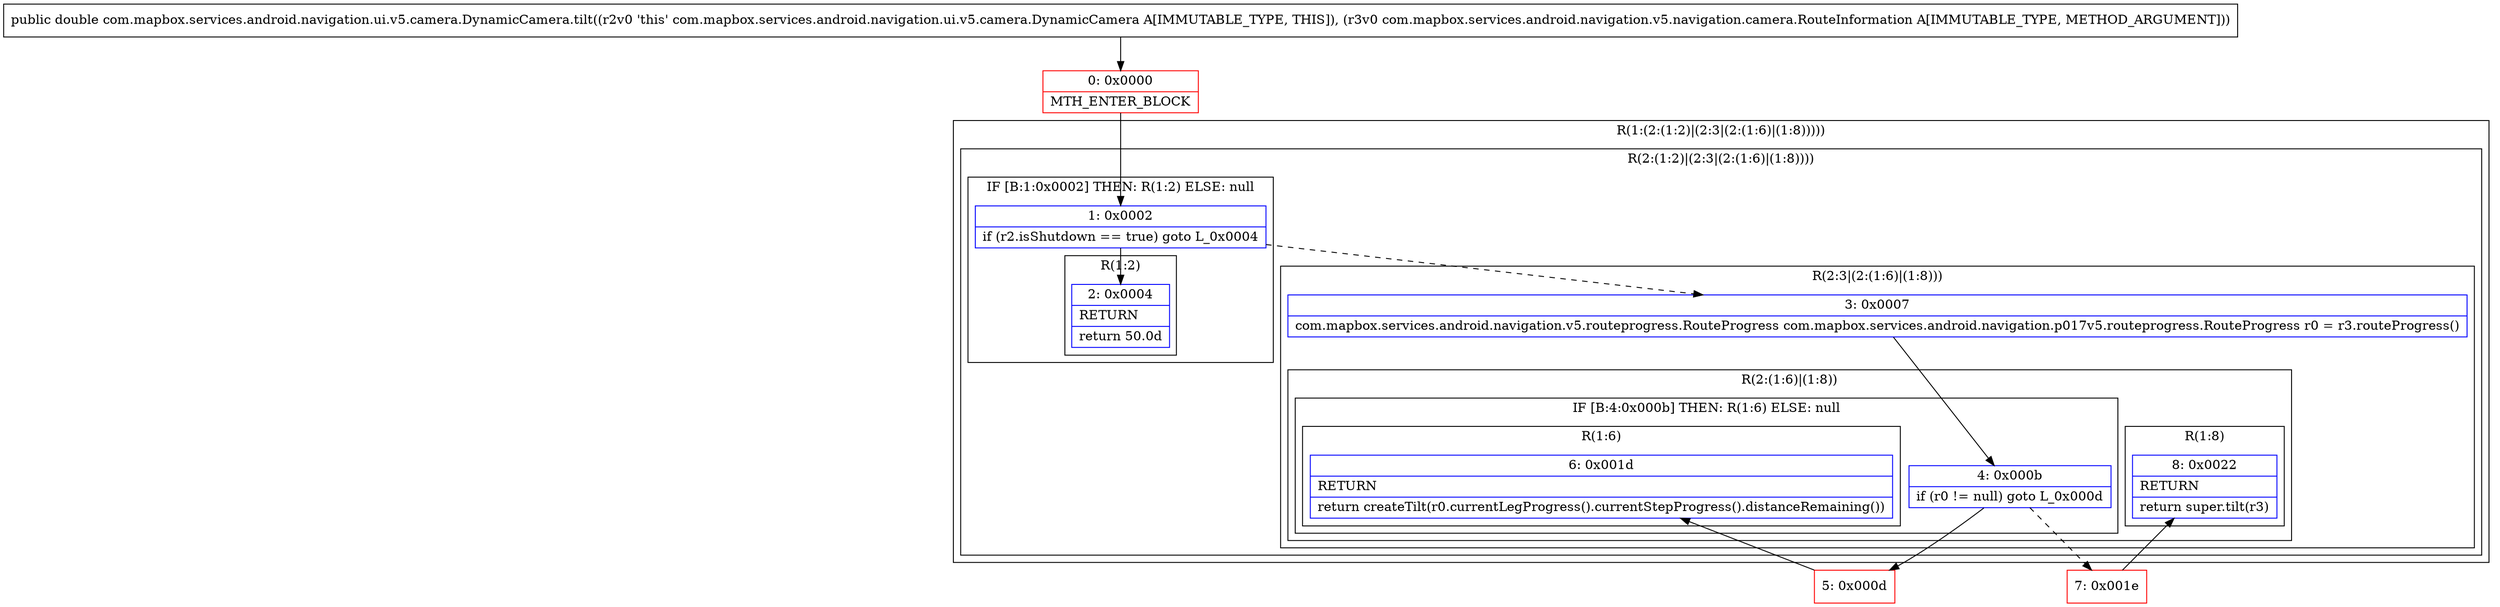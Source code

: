 digraph "CFG forcom.mapbox.services.android.navigation.ui.v5.camera.DynamicCamera.tilt(Lcom\/mapbox\/services\/android\/navigation\/v5\/navigation\/camera\/RouteInformation;)D" {
subgraph cluster_Region_1493476896 {
label = "R(1:(2:(1:2)|(2:3|(2:(1:6)|(1:8)))))";
node [shape=record,color=blue];
subgraph cluster_Region_666622293 {
label = "R(2:(1:2)|(2:3|(2:(1:6)|(1:8))))";
node [shape=record,color=blue];
subgraph cluster_IfRegion_1935086870 {
label = "IF [B:1:0x0002] THEN: R(1:2) ELSE: null";
node [shape=record,color=blue];
Node_1 [shape=record,label="{1\:\ 0x0002|if (r2.isShutdown == true) goto L_0x0004\l}"];
subgraph cluster_Region_894651359 {
label = "R(1:2)";
node [shape=record,color=blue];
Node_2 [shape=record,label="{2\:\ 0x0004|RETURN\l|return 50.0d\l}"];
}
}
subgraph cluster_Region_855928108 {
label = "R(2:3|(2:(1:6)|(1:8)))";
node [shape=record,color=blue];
Node_3 [shape=record,label="{3\:\ 0x0007|com.mapbox.services.android.navigation.v5.routeprogress.RouteProgress com.mapbox.services.android.navigation.p017v5.routeprogress.RouteProgress r0 = r3.routeProgress()\l}"];
subgraph cluster_Region_1234882291 {
label = "R(2:(1:6)|(1:8))";
node [shape=record,color=blue];
subgraph cluster_IfRegion_1864850295 {
label = "IF [B:4:0x000b] THEN: R(1:6) ELSE: null";
node [shape=record,color=blue];
Node_4 [shape=record,label="{4\:\ 0x000b|if (r0 != null) goto L_0x000d\l}"];
subgraph cluster_Region_291208044 {
label = "R(1:6)";
node [shape=record,color=blue];
Node_6 [shape=record,label="{6\:\ 0x001d|RETURN\l|return createTilt(r0.currentLegProgress().currentStepProgress().distanceRemaining())\l}"];
}
}
subgraph cluster_Region_806537188 {
label = "R(1:8)";
node [shape=record,color=blue];
Node_8 [shape=record,label="{8\:\ 0x0022|RETURN\l|return super.tilt(r3)\l}"];
}
}
}
}
}
Node_0 [shape=record,color=red,label="{0\:\ 0x0000|MTH_ENTER_BLOCK\l}"];
Node_5 [shape=record,color=red,label="{5\:\ 0x000d}"];
Node_7 [shape=record,color=red,label="{7\:\ 0x001e}"];
MethodNode[shape=record,label="{public double com.mapbox.services.android.navigation.ui.v5.camera.DynamicCamera.tilt((r2v0 'this' com.mapbox.services.android.navigation.ui.v5.camera.DynamicCamera A[IMMUTABLE_TYPE, THIS]), (r3v0 com.mapbox.services.android.navigation.v5.navigation.camera.RouteInformation A[IMMUTABLE_TYPE, METHOD_ARGUMENT])) }"];
MethodNode -> Node_0;
Node_1 -> Node_2;
Node_1 -> Node_3[style=dashed];
Node_3 -> Node_4;
Node_4 -> Node_5;
Node_4 -> Node_7[style=dashed];
Node_0 -> Node_1;
Node_5 -> Node_6;
Node_7 -> Node_8;
}

